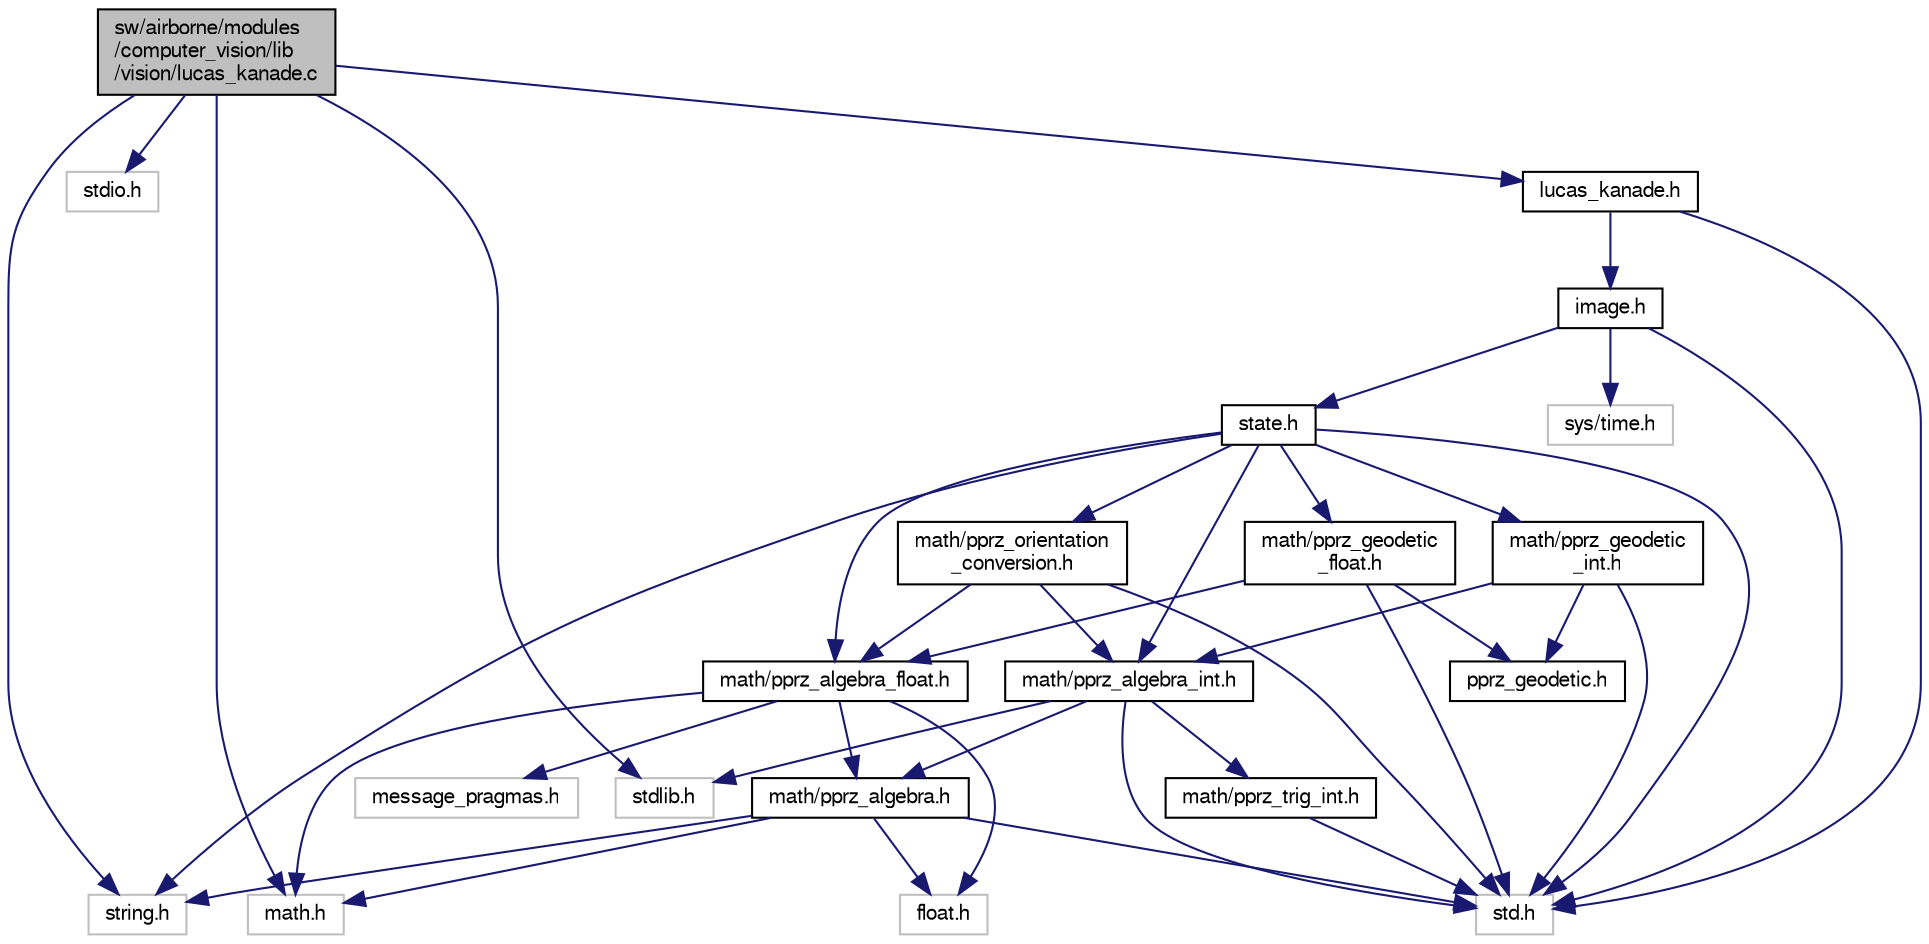 digraph "sw/airborne/modules/computer_vision/lib/vision/lucas_kanade.c"
{
  edge [fontname="FreeSans",fontsize="10",labelfontname="FreeSans",labelfontsize="10"];
  node [fontname="FreeSans",fontsize="10",shape=record];
  Node1 [label="sw/airborne/modules\l/computer_vision/lib\l/vision/lucas_kanade.c",height=0.2,width=0.4,color="black", fillcolor="grey75", style="filled", fontcolor="black"];
  Node1 -> Node2 [color="midnightblue",fontsize="10",style="solid",fontname="FreeSans"];
  Node2 [label="stdlib.h",height=0.2,width=0.4,color="grey75", fillcolor="white", style="filled"];
  Node1 -> Node3 [color="midnightblue",fontsize="10",style="solid",fontname="FreeSans"];
  Node3 [label="stdio.h",height=0.2,width=0.4,color="grey75", fillcolor="white", style="filled"];
  Node1 -> Node4 [color="midnightblue",fontsize="10",style="solid",fontname="FreeSans"];
  Node4 [label="math.h",height=0.2,width=0.4,color="grey75", fillcolor="white", style="filled"];
  Node1 -> Node5 [color="midnightblue",fontsize="10",style="solid",fontname="FreeSans"];
  Node5 [label="string.h",height=0.2,width=0.4,color="grey75", fillcolor="white", style="filled"];
  Node1 -> Node6 [color="midnightblue",fontsize="10",style="solid",fontname="FreeSans"];
  Node6 [label="lucas_kanade.h",height=0.2,width=0.4,color="black", fillcolor="white", style="filled",URL="$lucas__kanade_8h.html",tooltip="efficient fixed-point optical-flow calculation "];
  Node6 -> Node7 [color="midnightblue",fontsize="10",style="solid",fontname="FreeSans"];
  Node7 [label="std.h",height=0.2,width=0.4,color="grey75", fillcolor="white", style="filled"];
  Node6 -> Node8 [color="midnightblue",fontsize="10",style="solid",fontname="FreeSans"];
  Node8 [label="image.h",height=0.2,width=0.4,color="black", fillcolor="white", style="filled",URL="$image_8h.html",tooltip="Image helper functions like resizing, color filter, converters... "];
  Node8 -> Node7 [color="midnightblue",fontsize="10",style="solid",fontname="FreeSans"];
  Node8 -> Node9 [color="midnightblue",fontsize="10",style="solid",fontname="FreeSans"];
  Node9 [label="sys/time.h",height=0.2,width=0.4,color="grey75", fillcolor="white", style="filled"];
  Node8 -> Node10 [color="midnightblue",fontsize="10",style="solid",fontname="FreeSans"];
  Node10 [label="state.h",height=0.2,width=0.4,color="black", fillcolor="white", style="filled",URL="$state_8h.html",tooltip="API to get/set the generic vehicle states. "];
  Node10 -> Node11 [color="midnightblue",fontsize="10",style="solid",fontname="FreeSans"];
  Node11 [label="math/pprz_algebra_int.h",height=0.2,width=0.4,color="black", fillcolor="white", style="filled",URL="$pprz__algebra__int_8h.html",tooltip="Paparazzi fixed point algebra. "];
  Node11 -> Node7 [color="midnightblue",fontsize="10",style="solid",fontname="FreeSans"];
  Node11 -> Node12 [color="midnightblue",fontsize="10",style="solid",fontname="FreeSans"];
  Node12 [label="math/pprz_algebra.h",height=0.2,width=0.4,color="black", fillcolor="white", style="filled",URL="$pprz__algebra_8h.html",tooltip="Paparazzi generic algebra macros. "];
  Node12 -> Node13 [color="midnightblue",fontsize="10",style="solid",fontname="FreeSans"];
  Node13 [label="float.h",height=0.2,width=0.4,color="grey75", fillcolor="white", style="filled"];
  Node12 -> Node5 [color="midnightblue",fontsize="10",style="solid",fontname="FreeSans"];
  Node12 -> Node7 [color="midnightblue",fontsize="10",style="solid",fontname="FreeSans"];
  Node12 -> Node4 [color="midnightblue",fontsize="10",style="solid",fontname="FreeSans"];
  Node11 -> Node14 [color="midnightblue",fontsize="10",style="solid",fontname="FreeSans"];
  Node14 [label="math/pprz_trig_int.h",height=0.2,width=0.4,color="black", fillcolor="white", style="filled",URL="$pprz__trig__int_8h.html",tooltip="Paparazzi fixed point trig functions. "];
  Node14 -> Node7 [color="midnightblue",fontsize="10",style="solid",fontname="FreeSans"];
  Node11 -> Node2 [color="midnightblue",fontsize="10",style="solid",fontname="FreeSans"];
  Node10 -> Node15 [color="midnightblue",fontsize="10",style="solid",fontname="FreeSans"];
  Node15 [label="math/pprz_algebra_float.h",height=0.2,width=0.4,color="black", fillcolor="white", style="filled",URL="$pprz__algebra__float_8h.html",tooltip="Paparazzi floating point algebra. "];
  Node15 -> Node12 [color="midnightblue",fontsize="10",style="solid",fontname="FreeSans"];
  Node15 -> Node16 [color="midnightblue",fontsize="10",style="solid",fontname="FreeSans"];
  Node16 [label="message_pragmas.h",height=0.2,width=0.4,color="grey75", fillcolor="white", style="filled"];
  Node15 -> Node4 [color="midnightblue",fontsize="10",style="solid",fontname="FreeSans"];
  Node15 -> Node13 [color="midnightblue",fontsize="10",style="solid",fontname="FreeSans"];
  Node10 -> Node17 [color="midnightblue",fontsize="10",style="solid",fontname="FreeSans"];
  Node17 [label="math/pprz_geodetic\l_int.h",height=0.2,width=0.4,color="black", fillcolor="white", style="filled",URL="$pprz__geodetic__int_8h.html",tooltip="Paparazzi fixed point math for geodetic calculations. "];
  Node17 -> Node18 [color="midnightblue",fontsize="10",style="solid",fontname="FreeSans"];
  Node18 [label="pprz_geodetic.h",height=0.2,width=0.4,color="black", fillcolor="white", style="filled",URL="$pprz__geodetic_8h.html",tooltip="Paparazzi generic macros for geodetic calculations. "];
  Node17 -> Node7 [color="midnightblue",fontsize="10",style="solid",fontname="FreeSans"];
  Node17 -> Node11 [color="midnightblue",fontsize="10",style="solid",fontname="FreeSans"];
  Node10 -> Node19 [color="midnightblue",fontsize="10",style="solid",fontname="FreeSans"];
  Node19 [label="math/pprz_geodetic\l_float.h",height=0.2,width=0.4,color="black", fillcolor="white", style="filled",URL="$pprz__geodetic__float_8h.html",tooltip="Paparazzi floating point math for geodetic calculations. "];
  Node19 -> Node18 [color="midnightblue",fontsize="10",style="solid",fontname="FreeSans"];
  Node19 -> Node15 [color="midnightblue",fontsize="10",style="solid",fontname="FreeSans"];
  Node19 -> Node7 [color="midnightblue",fontsize="10",style="solid",fontname="FreeSans"];
  Node10 -> Node20 [color="midnightblue",fontsize="10",style="solid",fontname="FreeSans"];
  Node20 [label="math/pprz_orientation\l_conversion.h",height=0.2,width=0.4,color="black", fillcolor="white", style="filled",URL="$pprz__orientation__conversion_8h.html",tooltip="Generic orientation representation and conversions. "];
  Node20 -> Node11 [color="midnightblue",fontsize="10",style="solid",fontname="FreeSans"];
  Node20 -> Node15 [color="midnightblue",fontsize="10",style="solid",fontname="FreeSans"];
  Node20 -> Node7 [color="midnightblue",fontsize="10",style="solid",fontname="FreeSans"];
  Node10 -> Node7 [color="midnightblue",fontsize="10",style="solid",fontname="FreeSans"];
  Node10 -> Node5 [color="midnightblue",fontsize="10",style="solid",fontname="FreeSans"];
}
